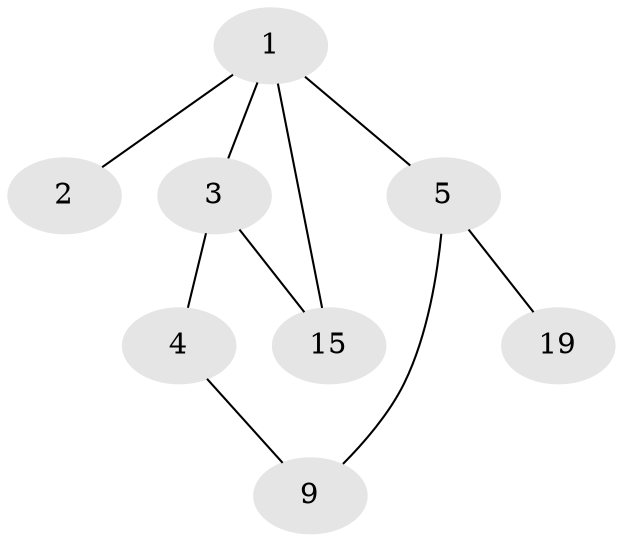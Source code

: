 // Generated by graph-tools (version 1.1) at 2025/46/02/15/25 05:46:28]
// undirected, 8 vertices, 9 edges
graph export_dot {
graph [start="1"]
  node [color=gray90,style=filled];
  1 [super="+7+12+13"];
  2 [super="+6+14+20"];
  3 [super="+12"];
  4 [super="+16"];
  5 [super="+10+17"];
  9 [super="+11"];
  15 [super="+11+18"];
  19 [super="+13+17"];
  1 -- 2;
  1 -- 3;
  1 -- 5;
  1 -- 15;
  3 -- 4;
  3 -- 15;
  4 -- 9;
  5 -- 19;
  5 -- 9;
}
